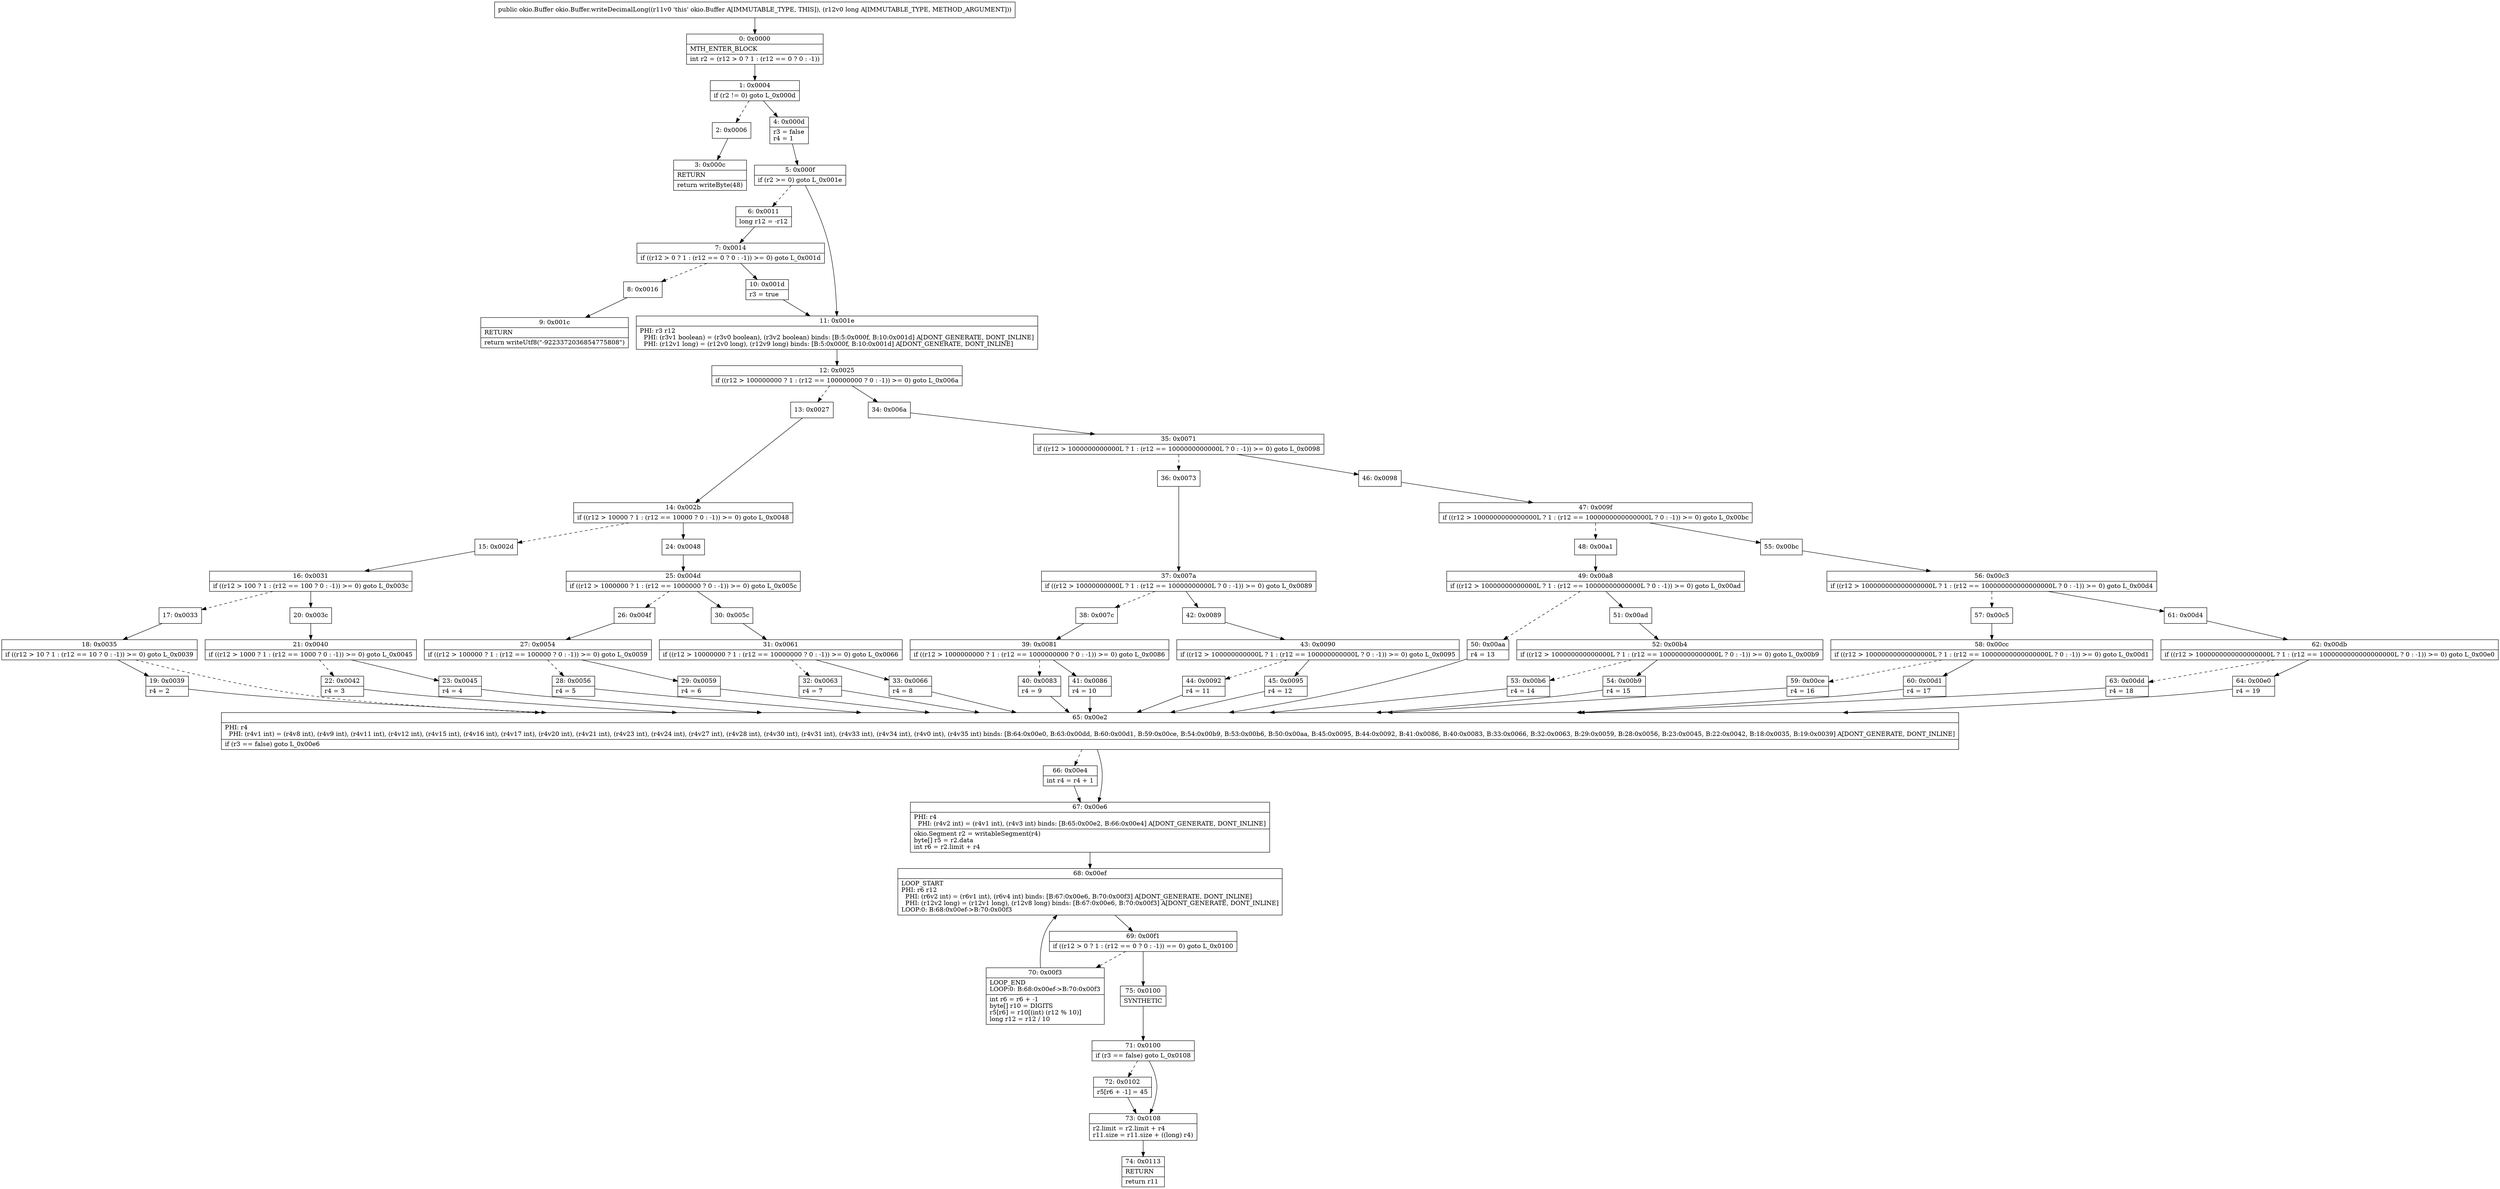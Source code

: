 digraph "CFG forokio.Buffer.writeDecimalLong(J)Lokio\/Buffer;" {
Node_0 [shape=record,label="{0\:\ 0x0000|MTH_ENTER_BLOCK\l|int r2 = (r12 \> 0 ? 1 : (r12 == 0 ? 0 : \-1))\l}"];
Node_1 [shape=record,label="{1\:\ 0x0004|if (r2 != 0) goto L_0x000d\l}"];
Node_2 [shape=record,label="{2\:\ 0x0006}"];
Node_3 [shape=record,label="{3\:\ 0x000c|RETURN\l|return writeByte(48)\l}"];
Node_4 [shape=record,label="{4\:\ 0x000d|r3 = false\lr4 = 1\l}"];
Node_5 [shape=record,label="{5\:\ 0x000f|if (r2 \>= 0) goto L_0x001e\l}"];
Node_6 [shape=record,label="{6\:\ 0x0011|long r12 = \-r12\l}"];
Node_7 [shape=record,label="{7\:\ 0x0014|if ((r12 \> 0 ? 1 : (r12 == 0 ? 0 : \-1)) \>= 0) goto L_0x001d\l}"];
Node_8 [shape=record,label="{8\:\ 0x0016}"];
Node_9 [shape=record,label="{9\:\ 0x001c|RETURN\l|return writeUtf8(\"\-9223372036854775808\")\l}"];
Node_10 [shape=record,label="{10\:\ 0x001d|r3 = true\l}"];
Node_11 [shape=record,label="{11\:\ 0x001e|PHI: r3 r12 \l  PHI: (r3v1 boolean) = (r3v0 boolean), (r3v2 boolean) binds: [B:5:0x000f, B:10:0x001d] A[DONT_GENERATE, DONT_INLINE]\l  PHI: (r12v1 long) = (r12v0 long), (r12v9 long) binds: [B:5:0x000f, B:10:0x001d] A[DONT_GENERATE, DONT_INLINE]\l}"];
Node_12 [shape=record,label="{12\:\ 0x0025|if ((r12 \> 100000000 ? 1 : (r12 == 100000000 ? 0 : \-1)) \>= 0) goto L_0x006a\l}"];
Node_13 [shape=record,label="{13\:\ 0x0027}"];
Node_14 [shape=record,label="{14\:\ 0x002b|if ((r12 \> 10000 ? 1 : (r12 == 10000 ? 0 : \-1)) \>= 0) goto L_0x0048\l}"];
Node_15 [shape=record,label="{15\:\ 0x002d}"];
Node_16 [shape=record,label="{16\:\ 0x0031|if ((r12 \> 100 ? 1 : (r12 == 100 ? 0 : \-1)) \>= 0) goto L_0x003c\l}"];
Node_17 [shape=record,label="{17\:\ 0x0033}"];
Node_18 [shape=record,label="{18\:\ 0x0035|if ((r12 \> 10 ? 1 : (r12 == 10 ? 0 : \-1)) \>= 0) goto L_0x0039\l}"];
Node_19 [shape=record,label="{19\:\ 0x0039|r4 = 2\l}"];
Node_20 [shape=record,label="{20\:\ 0x003c}"];
Node_21 [shape=record,label="{21\:\ 0x0040|if ((r12 \> 1000 ? 1 : (r12 == 1000 ? 0 : \-1)) \>= 0) goto L_0x0045\l}"];
Node_22 [shape=record,label="{22\:\ 0x0042|r4 = 3\l}"];
Node_23 [shape=record,label="{23\:\ 0x0045|r4 = 4\l}"];
Node_24 [shape=record,label="{24\:\ 0x0048}"];
Node_25 [shape=record,label="{25\:\ 0x004d|if ((r12 \> 1000000 ? 1 : (r12 == 1000000 ? 0 : \-1)) \>= 0) goto L_0x005c\l}"];
Node_26 [shape=record,label="{26\:\ 0x004f}"];
Node_27 [shape=record,label="{27\:\ 0x0054|if ((r12 \> 100000 ? 1 : (r12 == 100000 ? 0 : \-1)) \>= 0) goto L_0x0059\l}"];
Node_28 [shape=record,label="{28\:\ 0x0056|r4 = 5\l}"];
Node_29 [shape=record,label="{29\:\ 0x0059|r4 = 6\l}"];
Node_30 [shape=record,label="{30\:\ 0x005c}"];
Node_31 [shape=record,label="{31\:\ 0x0061|if ((r12 \> 10000000 ? 1 : (r12 == 10000000 ? 0 : \-1)) \>= 0) goto L_0x0066\l}"];
Node_32 [shape=record,label="{32\:\ 0x0063|r4 = 7\l}"];
Node_33 [shape=record,label="{33\:\ 0x0066|r4 = 8\l}"];
Node_34 [shape=record,label="{34\:\ 0x006a}"];
Node_35 [shape=record,label="{35\:\ 0x0071|if ((r12 \> 1000000000000L ? 1 : (r12 == 1000000000000L ? 0 : \-1)) \>= 0) goto L_0x0098\l}"];
Node_36 [shape=record,label="{36\:\ 0x0073}"];
Node_37 [shape=record,label="{37\:\ 0x007a|if ((r12 \> 10000000000L ? 1 : (r12 == 10000000000L ? 0 : \-1)) \>= 0) goto L_0x0089\l}"];
Node_38 [shape=record,label="{38\:\ 0x007c}"];
Node_39 [shape=record,label="{39\:\ 0x0081|if ((r12 \> 1000000000 ? 1 : (r12 == 1000000000 ? 0 : \-1)) \>= 0) goto L_0x0086\l}"];
Node_40 [shape=record,label="{40\:\ 0x0083|r4 = 9\l}"];
Node_41 [shape=record,label="{41\:\ 0x0086|r4 = 10\l}"];
Node_42 [shape=record,label="{42\:\ 0x0089}"];
Node_43 [shape=record,label="{43\:\ 0x0090|if ((r12 \> 100000000000L ? 1 : (r12 == 100000000000L ? 0 : \-1)) \>= 0) goto L_0x0095\l}"];
Node_44 [shape=record,label="{44\:\ 0x0092|r4 = 11\l}"];
Node_45 [shape=record,label="{45\:\ 0x0095|r4 = 12\l}"];
Node_46 [shape=record,label="{46\:\ 0x0098}"];
Node_47 [shape=record,label="{47\:\ 0x009f|if ((r12 \> 1000000000000000L ? 1 : (r12 == 1000000000000000L ? 0 : \-1)) \>= 0) goto L_0x00bc\l}"];
Node_48 [shape=record,label="{48\:\ 0x00a1}"];
Node_49 [shape=record,label="{49\:\ 0x00a8|if ((r12 \> 10000000000000L ? 1 : (r12 == 10000000000000L ? 0 : \-1)) \>= 0) goto L_0x00ad\l}"];
Node_50 [shape=record,label="{50\:\ 0x00aa|r4 = 13\l}"];
Node_51 [shape=record,label="{51\:\ 0x00ad}"];
Node_52 [shape=record,label="{52\:\ 0x00b4|if ((r12 \> 100000000000000L ? 1 : (r12 == 100000000000000L ? 0 : \-1)) \>= 0) goto L_0x00b9\l}"];
Node_53 [shape=record,label="{53\:\ 0x00b6|r4 = 14\l}"];
Node_54 [shape=record,label="{54\:\ 0x00b9|r4 = 15\l}"];
Node_55 [shape=record,label="{55\:\ 0x00bc}"];
Node_56 [shape=record,label="{56\:\ 0x00c3|if ((r12 \> 100000000000000000L ? 1 : (r12 == 100000000000000000L ? 0 : \-1)) \>= 0) goto L_0x00d4\l}"];
Node_57 [shape=record,label="{57\:\ 0x00c5}"];
Node_58 [shape=record,label="{58\:\ 0x00cc|if ((r12 \> 10000000000000000L ? 1 : (r12 == 10000000000000000L ? 0 : \-1)) \>= 0) goto L_0x00d1\l}"];
Node_59 [shape=record,label="{59\:\ 0x00ce|r4 = 16\l}"];
Node_60 [shape=record,label="{60\:\ 0x00d1|r4 = 17\l}"];
Node_61 [shape=record,label="{61\:\ 0x00d4}"];
Node_62 [shape=record,label="{62\:\ 0x00db|if ((r12 \> 1000000000000000000L ? 1 : (r12 == 1000000000000000000L ? 0 : \-1)) \>= 0) goto L_0x00e0\l}"];
Node_63 [shape=record,label="{63\:\ 0x00dd|r4 = 18\l}"];
Node_64 [shape=record,label="{64\:\ 0x00e0|r4 = 19\l}"];
Node_65 [shape=record,label="{65\:\ 0x00e2|PHI: r4 \l  PHI: (r4v1 int) = (r4v8 int), (r4v9 int), (r4v11 int), (r4v12 int), (r4v15 int), (r4v16 int), (r4v17 int), (r4v20 int), (r4v21 int), (r4v23 int), (r4v24 int), (r4v27 int), (r4v28 int), (r4v30 int), (r4v31 int), (r4v33 int), (r4v34 int), (r4v0 int), (r4v35 int) binds: [B:64:0x00e0, B:63:0x00dd, B:60:0x00d1, B:59:0x00ce, B:54:0x00b9, B:53:0x00b6, B:50:0x00aa, B:45:0x0095, B:44:0x0092, B:41:0x0086, B:40:0x0083, B:33:0x0066, B:32:0x0063, B:29:0x0059, B:28:0x0056, B:23:0x0045, B:22:0x0042, B:18:0x0035, B:19:0x0039] A[DONT_GENERATE, DONT_INLINE]\l|if (r3 == false) goto L_0x00e6\l}"];
Node_66 [shape=record,label="{66\:\ 0x00e4|int r4 = r4 + 1\l}"];
Node_67 [shape=record,label="{67\:\ 0x00e6|PHI: r4 \l  PHI: (r4v2 int) = (r4v1 int), (r4v3 int) binds: [B:65:0x00e2, B:66:0x00e4] A[DONT_GENERATE, DONT_INLINE]\l|okio.Segment r2 = writableSegment(r4)\lbyte[] r5 = r2.data\lint r6 = r2.limit + r4\l}"];
Node_68 [shape=record,label="{68\:\ 0x00ef|LOOP_START\lPHI: r6 r12 \l  PHI: (r6v2 int) = (r6v1 int), (r6v4 int) binds: [B:67:0x00e6, B:70:0x00f3] A[DONT_GENERATE, DONT_INLINE]\l  PHI: (r12v2 long) = (r12v1 long), (r12v8 long) binds: [B:67:0x00e6, B:70:0x00f3] A[DONT_GENERATE, DONT_INLINE]\lLOOP:0: B:68:0x00ef\-\>B:70:0x00f3\l}"];
Node_69 [shape=record,label="{69\:\ 0x00f1|if ((r12 \> 0 ? 1 : (r12 == 0 ? 0 : \-1)) == 0) goto L_0x0100\l}"];
Node_70 [shape=record,label="{70\:\ 0x00f3|LOOP_END\lLOOP:0: B:68:0x00ef\-\>B:70:0x00f3\l|int r6 = r6 + \-1\lbyte[] r10 = DIGITS\lr5[r6] = r10[(int) (r12 % 10)]\llong r12 = r12 \/ 10\l}"];
Node_71 [shape=record,label="{71\:\ 0x0100|if (r3 == false) goto L_0x0108\l}"];
Node_72 [shape=record,label="{72\:\ 0x0102|r5[r6 + \-1] = 45\l}"];
Node_73 [shape=record,label="{73\:\ 0x0108|r2.limit = r2.limit + r4\lr11.size = r11.size + ((long) r4)\l}"];
Node_74 [shape=record,label="{74\:\ 0x0113|RETURN\l|return r11\l}"];
Node_75 [shape=record,label="{75\:\ 0x0100|SYNTHETIC\l}"];
MethodNode[shape=record,label="{public okio.Buffer okio.Buffer.writeDecimalLong((r11v0 'this' okio.Buffer A[IMMUTABLE_TYPE, THIS]), (r12v0 long A[IMMUTABLE_TYPE, METHOD_ARGUMENT])) }"];
MethodNode -> Node_0;
Node_0 -> Node_1;
Node_1 -> Node_2[style=dashed];
Node_1 -> Node_4;
Node_2 -> Node_3;
Node_4 -> Node_5;
Node_5 -> Node_6[style=dashed];
Node_5 -> Node_11;
Node_6 -> Node_7;
Node_7 -> Node_8[style=dashed];
Node_7 -> Node_10;
Node_8 -> Node_9;
Node_10 -> Node_11;
Node_11 -> Node_12;
Node_12 -> Node_13[style=dashed];
Node_12 -> Node_34;
Node_13 -> Node_14;
Node_14 -> Node_15[style=dashed];
Node_14 -> Node_24;
Node_15 -> Node_16;
Node_16 -> Node_17[style=dashed];
Node_16 -> Node_20;
Node_17 -> Node_18;
Node_18 -> Node_19;
Node_18 -> Node_65[style=dashed];
Node_19 -> Node_65;
Node_20 -> Node_21;
Node_21 -> Node_22[style=dashed];
Node_21 -> Node_23;
Node_22 -> Node_65;
Node_23 -> Node_65;
Node_24 -> Node_25;
Node_25 -> Node_26[style=dashed];
Node_25 -> Node_30;
Node_26 -> Node_27;
Node_27 -> Node_28[style=dashed];
Node_27 -> Node_29;
Node_28 -> Node_65;
Node_29 -> Node_65;
Node_30 -> Node_31;
Node_31 -> Node_32[style=dashed];
Node_31 -> Node_33;
Node_32 -> Node_65;
Node_33 -> Node_65;
Node_34 -> Node_35;
Node_35 -> Node_36[style=dashed];
Node_35 -> Node_46;
Node_36 -> Node_37;
Node_37 -> Node_38[style=dashed];
Node_37 -> Node_42;
Node_38 -> Node_39;
Node_39 -> Node_40[style=dashed];
Node_39 -> Node_41;
Node_40 -> Node_65;
Node_41 -> Node_65;
Node_42 -> Node_43;
Node_43 -> Node_44[style=dashed];
Node_43 -> Node_45;
Node_44 -> Node_65;
Node_45 -> Node_65;
Node_46 -> Node_47;
Node_47 -> Node_48[style=dashed];
Node_47 -> Node_55;
Node_48 -> Node_49;
Node_49 -> Node_50[style=dashed];
Node_49 -> Node_51;
Node_50 -> Node_65;
Node_51 -> Node_52;
Node_52 -> Node_53[style=dashed];
Node_52 -> Node_54;
Node_53 -> Node_65;
Node_54 -> Node_65;
Node_55 -> Node_56;
Node_56 -> Node_57[style=dashed];
Node_56 -> Node_61;
Node_57 -> Node_58;
Node_58 -> Node_59[style=dashed];
Node_58 -> Node_60;
Node_59 -> Node_65;
Node_60 -> Node_65;
Node_61 -> Node_62;
Node_62 -> Node_63[style=dashed];
Node_62 -> Node_64;
Node_63 -> Node_65;
Node_64 -> Node_65;
Node_65 -> Node_66[style=dashed];
Node_65 -> Node_67;
Node_66 -> Node_67;
Node_67 -> Node_68;
Node_68 -> Node_69;
Node_69 -> Node_70[style=dashed];
Node_69 -> Node_75;
Node_70 -> Node_68;
Node_71 -> Node_72[style=dashed];
Node_71 -> Node_73;
Node_72 -> Node_73;
Node_73 -> Node_74;
Node_75 -> Node_71;
}

